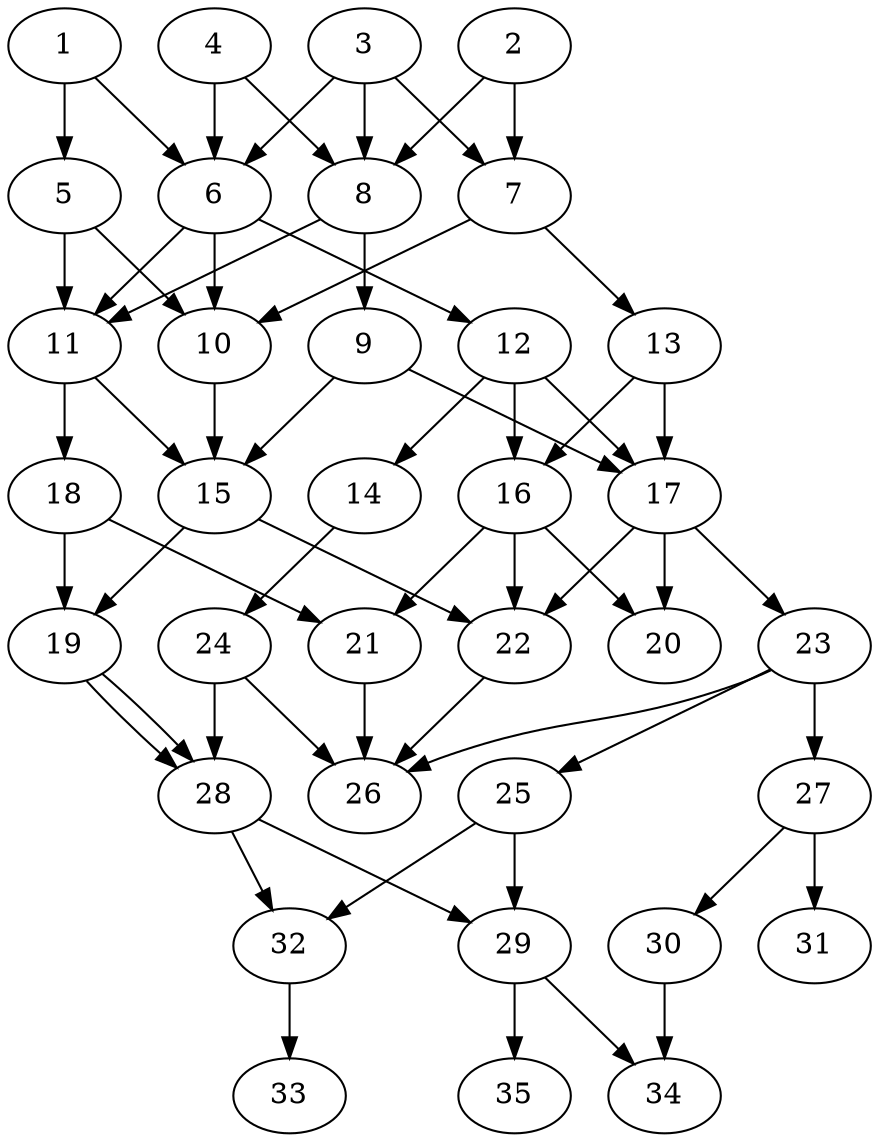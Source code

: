 // DAG automatically generated by daggen at Thu Oct  3 14:05:37 2019
// ./daggen --dot -n 35 --ccr 0.4 --fat 0.5 --regular 0.7 --density 0.7 --mindata 5242880 --maxdata 52428800 
digraph G {
  1 [size="26470400", alpha="0.10", expect_size="10588160"] 
  1 -> 5 [size ="10588160"]
  1 -> 6 [size ="10588160"]
  2 [size="37736960", alpha="0.08", expect_size="15094784"] 
  2 -> 7 [size ="15094784"]
  2 -> 8 [size ="15094784"]
  3 [size="130334720", alpha="0.12", expect_size="52133888"] 
  3 -> 6 [size ="52133888"]
  3 -> 7 [size ="52133888"]
  3 -> 8 [size ="52133888"]
  4 [size="56166400", alpha="0.16", expect_size="22466560"] 
  4 -> 6 [size ="22466560"]
  4 -> 8 [size ="22466560"]
  5 [size="67041280", alpha="0.09", expect_size="26816512"] 
  5 -> 10 [size ="26816512"]
  5 -> 11 [size ="26816512"]
  6 [size="77552640", alpha="0.18", expect_size="31021056"] 
  6 -> 10 [size ="31021056"]
  6 -> 11 [size ="31021056"]
  6 -> 12 [size ="31021056"]
  7 [size="47902720", alpha="0.07", expect_size="19161088"] 
  7 -> 10 [size ="19161088"]
  7 -> 13 [size ="19161088"]
  8 [size="84794880", alpha="0.16", expect_size="33917952"] 
  8 -> 9 [size ="33917952"]
  8 -> 11 [size ="33917952"]
  9 [size="118970880", alpha="0.07", expect_size="47588352"] 
  9 -> 15 [size ="47588352"]
  9 -> 17 [size ="47588352"]
  10 [size="106370560", alpha="0.16", expect_size="42548224"] 
  10 -> 15 [size ="42548224"]
  11 [size="95603200", alpha="0.10", expect_size="38241280"] 
  11 -> 15 [size ="38241280"]
  11 -> 18 [size ="38241280"]
  12 [size="36743680", alpha="0.19", expect_size="14697472"] 
  12 -> 14 [size ="14697472"]
  12 -> 16 [size ="14697472"]
  12 -> 17 [size ="14697472"]
  13 [size="84582400", alpha="0.08", expect_size="33832960"] 
  13 -> 16 [size ="33832960"]
  13 -> 17 [size ="33832960"]
  14 [size="36487680", alpha="0.11", expect_size="14595072"] 
  14 -> 24 [size ="14595072"]
  15 [size="129310720", alpha="0.07", expect_size="51724288"] 
  15 -> 19 [size ="51724288"]
  15 -> 22 [size ="51724288"]
  16 [size="66352640", alpha="0.11", expect_size="26541056"] 
  16 -> 20 [size ="26541056"]
  16 -> 21 [size ="26541056"]
  16 -> 22 [size ="26541056"]
  17 [size="52008960", alpha="0.18", expect_size="20803584"] 
  17 -> 20 [size ="20803584"]
  17 -> 22 [size ="20803584"]
  17 -> 23 [size ="20803584"]
  18 [size="95395840", alpha="0.19", expect_size="38158336"] 
  18 -> 19 [size ="38158336"]
  18 -> 21 [size ="38158336"]
  19 [size="71818240", alpha="0.15", expect_size="28727296"] 
  19 -> 28 [size ="28727296"]
  19 -> 28 [size ="28727296"]
  20 [size="113720320", alpha="0.20", expect_size="45488128"] 
  21 [size="92992000", alpha="0.07", expect_size="37196800"] 
  21 -> 26 [size ="37196800"]
  22 [size="35701760", alpha="0.18", expect_size="14280704"] 
  22 -> 26 [size ="14280704"]
  23 [size="30156800", alpha="0.10", expect_size="12062720"] 
  23 -> 25 [size ="12062720"]
  23 -> 26 [size ="12062720"]
  23 -> 27 [size ="12062720"]
  24 [size="79769600", alpha="0.08", expect_size="31907840"] 
  24 -> 26 [size ="31907840"]
  24 -> 28 [size ="31907840"]
  25 [size="24704000", alpha="0.16", expect_size="9881600"] 
  25 -> 29 [size ="9881600"]
  25 -> 32 [size ="9881600"]
  26 [size="64819200", alpha="0.15", expect_size="25927680"] 
  27 [size="128353280", alpha="0.19", expect_size="51341312"] 
  27 -> 30 [size ="51341312"]
  27 -> 31 [size ="51341312"]
  28 [size="115993600", alpha="0.16", expect_size="46397440"] 
  28 -> 29 [size ="46397440"]
  28 -> 32 [size ="46397440"]
  29 [size="109176320", alpha="0.11", expect_size="43670528"] 
  29 -> 34 [size ="43670528"]
  29 -> 35 [size ="43670528"]
  30 [size="77422080", alpha="0.01", expect_size="30968832"] 
  30 -> 34 [size ="30968832"]
  31 [size="75164160", alpha="0.06", expect_size="30065664"] 
  32 [size="115768320", alpha="0.14", expect_size="46307328"] 
  32 -> 33 [size ="46307328"]
  33 [size="105899520", alpha="0.15", expect_size="42359808"] 
  34 [size="44823040", alpha="0.19", expect_size="17929216"] 
  35 [size="93565440", alpha="0.04", expect_size="37426176"] 
}

